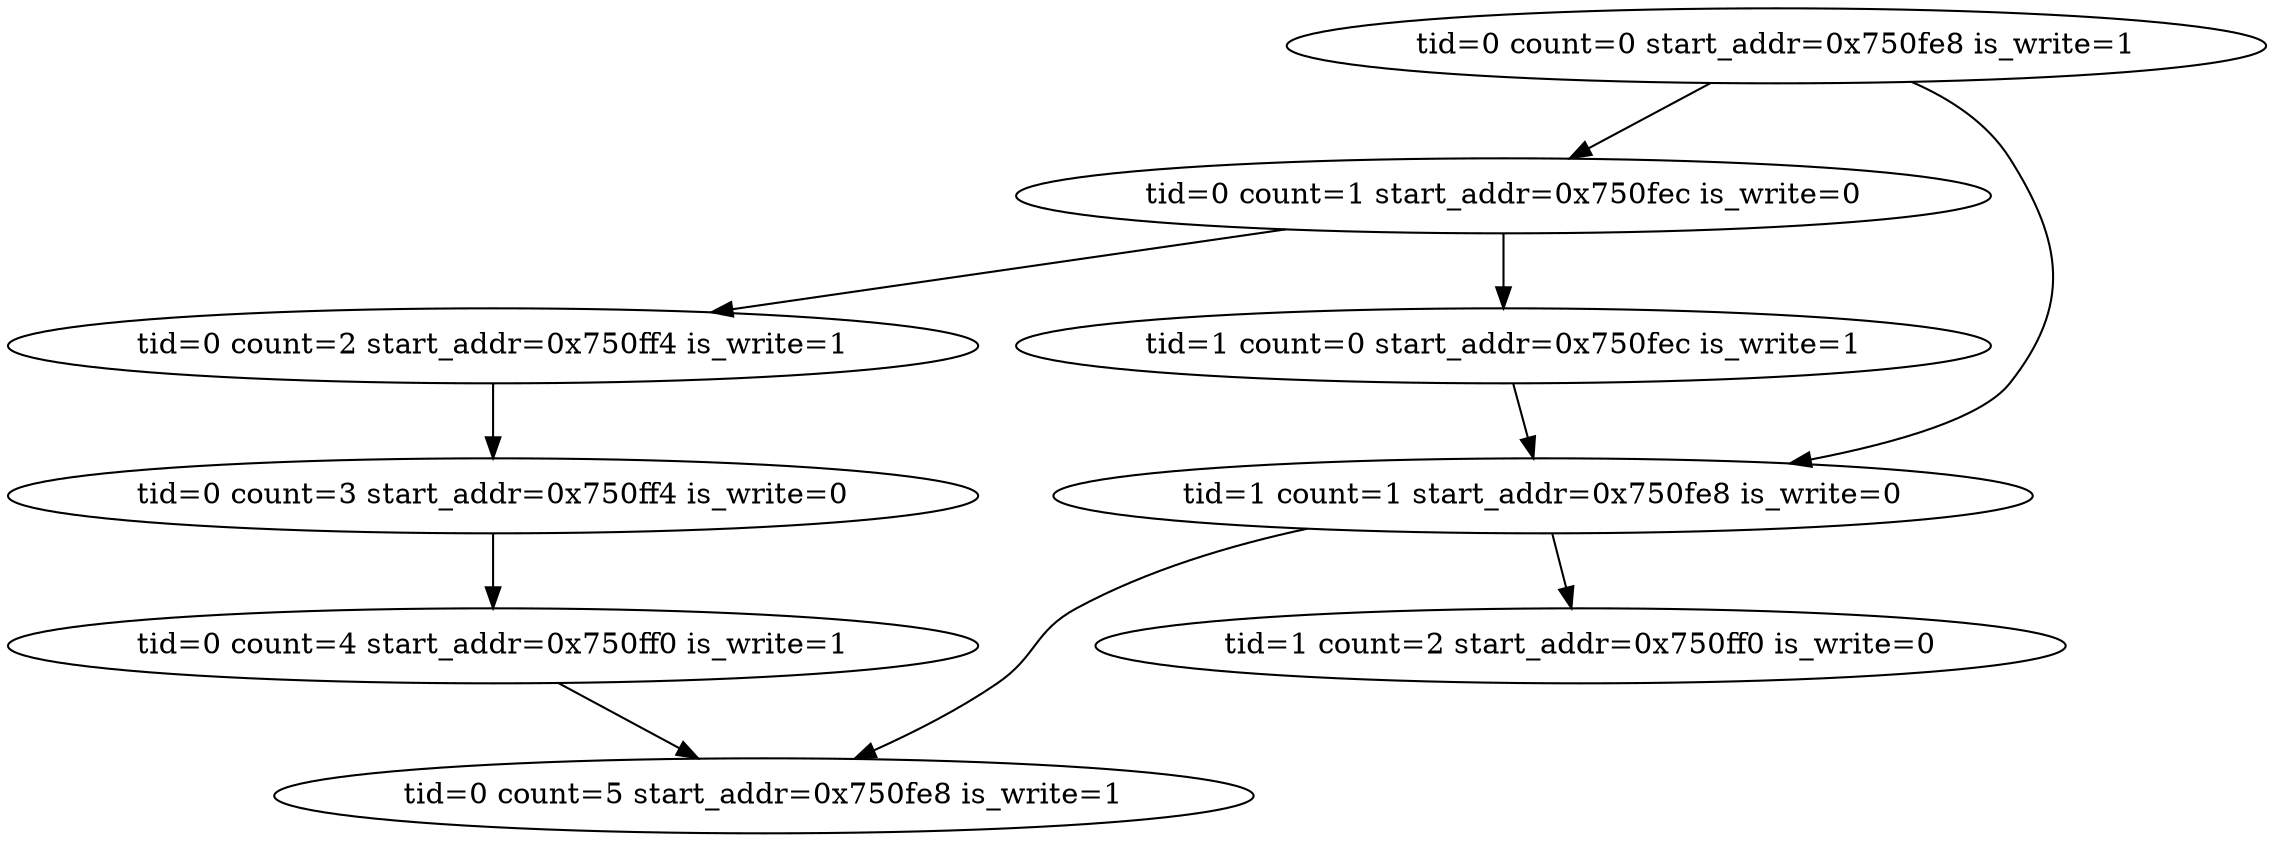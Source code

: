 digraph G {
0 [count=0, is_write=1, label="tid=0 count=0 start_addr=0x750fe8 is_write=1", start_addr="0x750fe8", tid=0];
1 [count=1, is_write=0, label="tid=0 count=1 start_addr=0x750fec is_write=0", start_addr="0x750fec", tid=0];
2 [count=2, is_write=1, label="tid=0 count=2 start_addr=0x750ff4 is_write=1", start_addr="0x750ff4", tid=0];
3 [count=3, is_write=0, label="tid=0 count=3 start_addr=0x750ff4 is_write=0", start_addr="0x750ff4", tid=0];
4 [count=4, is_write=1, label="tid=0 count=4 start_addr=0x750ff0 is_write=1", start_addr="0x750ff0", tid=0];
5 [count=5, is_write=1, label="tid=0 count=5 start_addr=0x750fe8 is_write=1", start_addr="0x750fe8", tid=0];
10 [count=0, is_write=1, label="tid=1 count=0 start_addr=0x750fec is_write=1", start_addr="0x750fec", tid=1];
11 [count=1, is_write=0, label="tid=1 count=1 start_addr=0x750fe8 is_write=0", start_addr="0x750fe8", tid=1];
12 [count=2, is_write=0, label="tid=1 count=2 start_addr=0x750ff0 is_write=0", start_addr="0x750ff0", tid=1];
0->1 ;
1->2 ;
2->3 ;
3->4 ;
4->5 ;
10->11 ;
11->12 ;
0->11 ;
1->10 ;
11->5 ;
}
